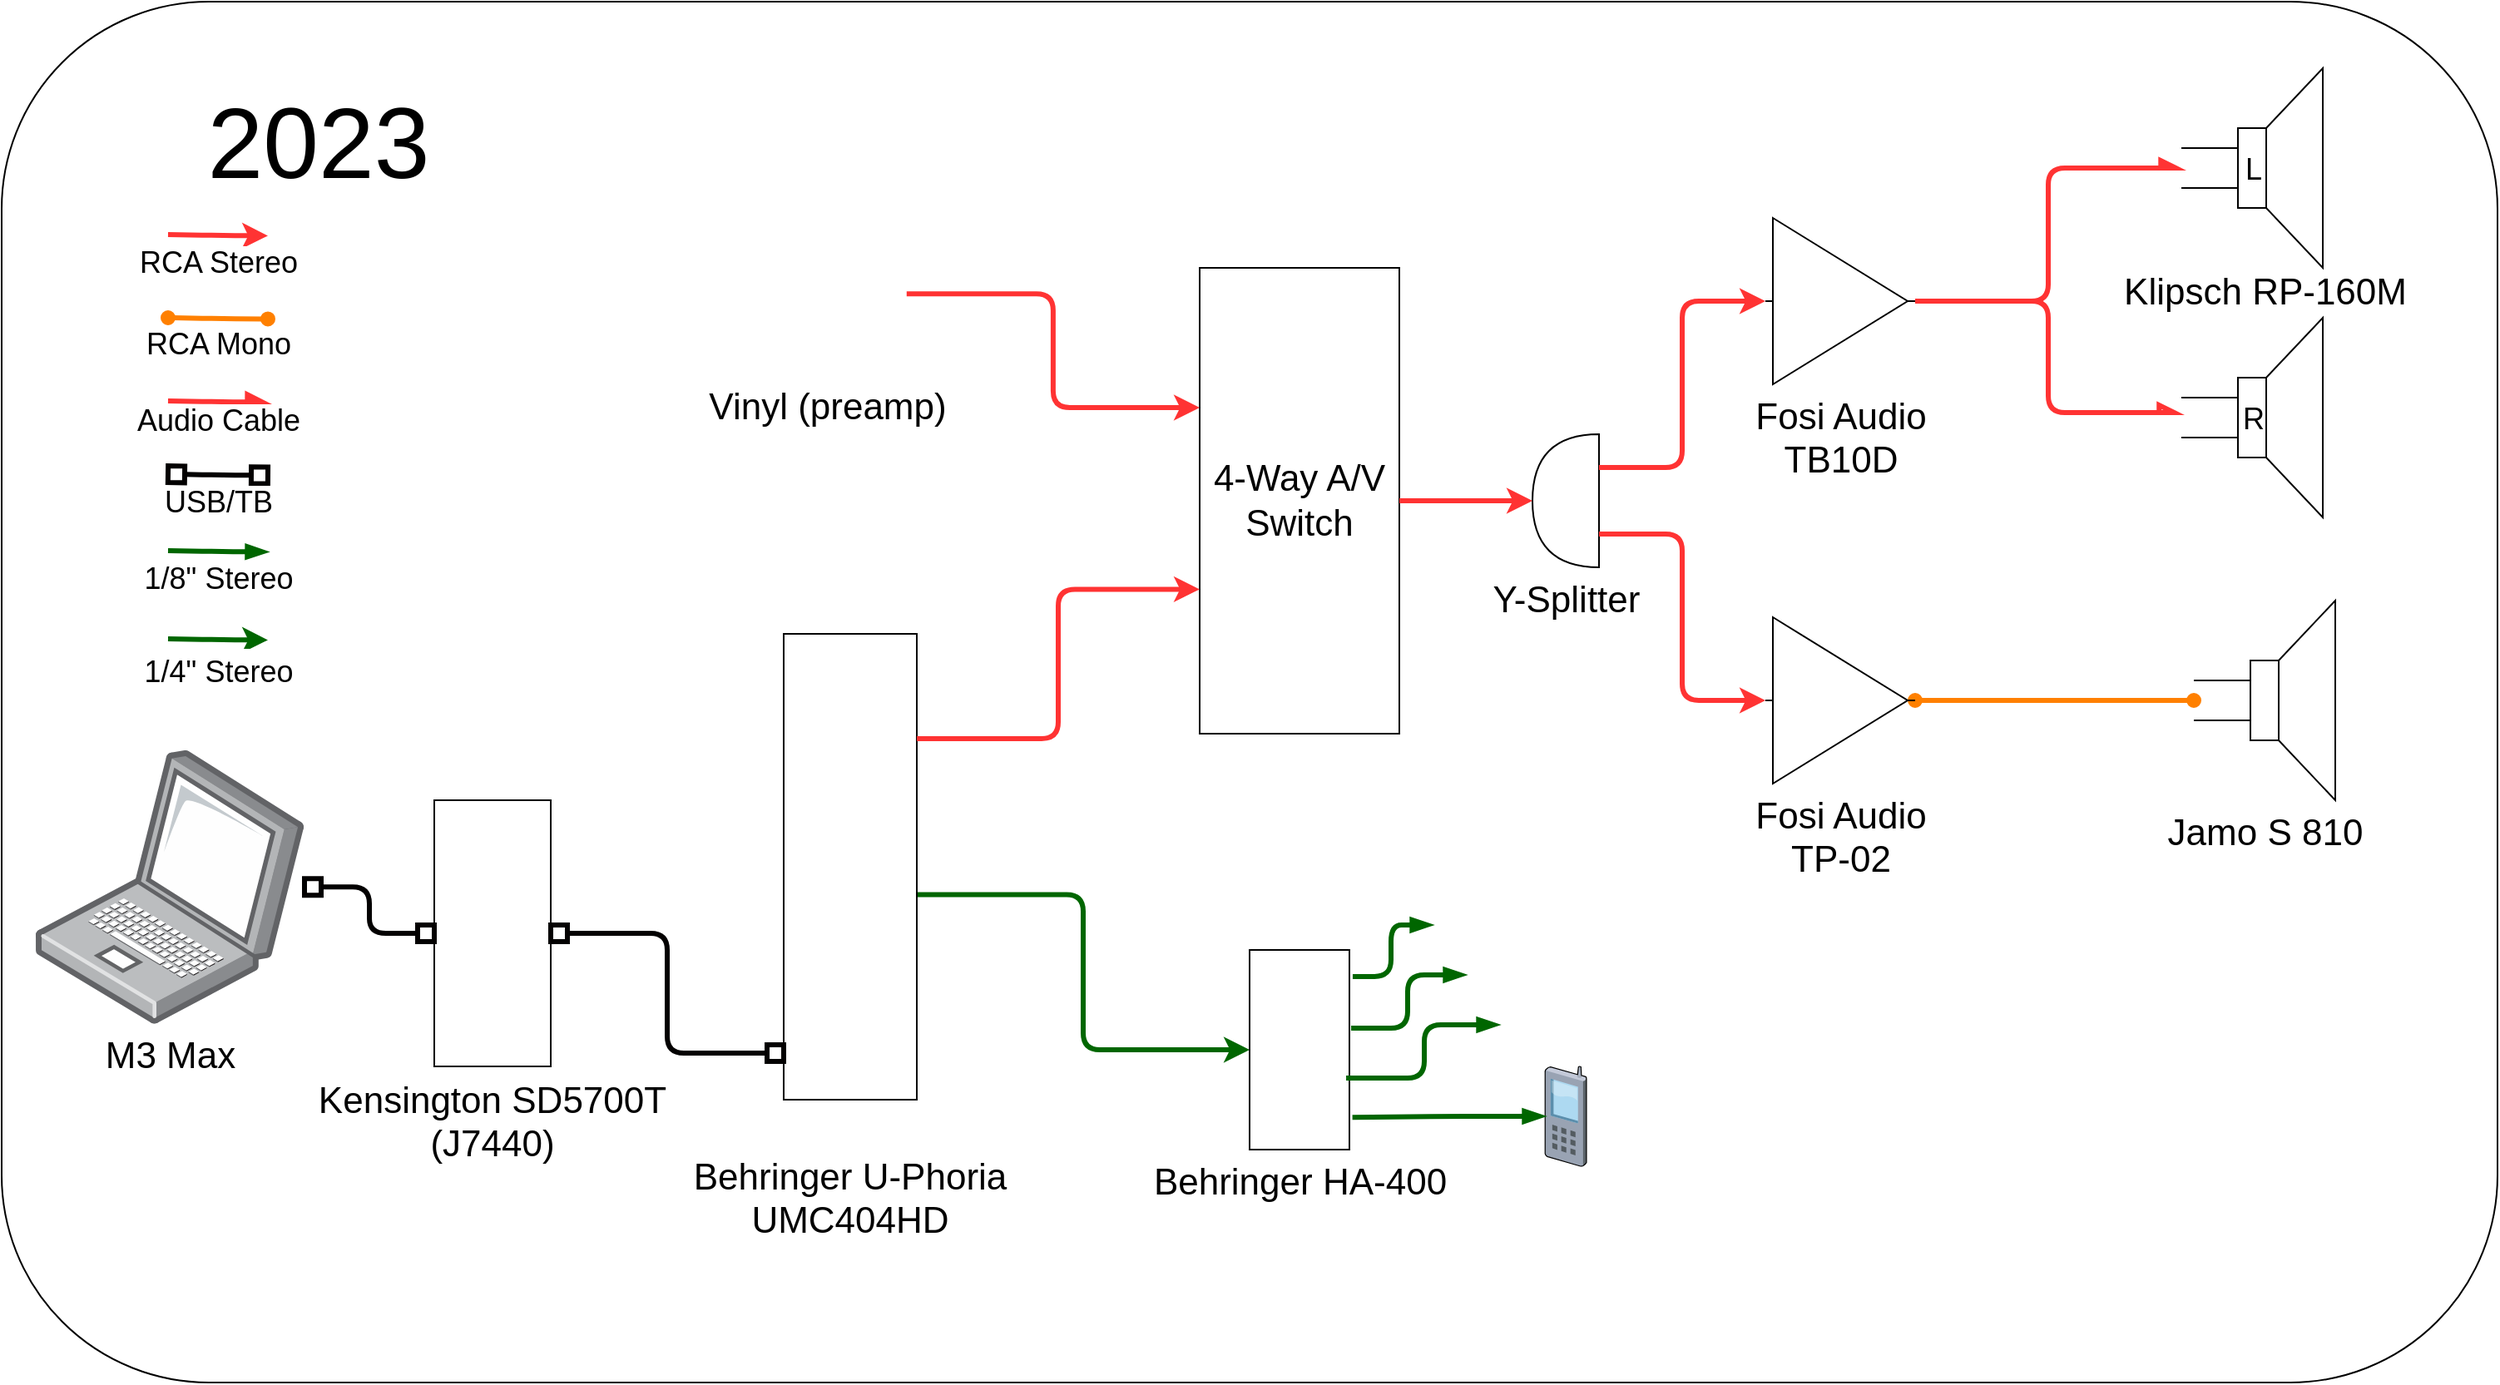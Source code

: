 <mxfile version="24.6.4" type="device">
  <diagram name="Page-1" id="NWOCkmG05eEIsASufu92">
    <mxGraphModel dx="2737" dy="2367" grid="1" gridSize="10" guides="1" tooltips="1" connect="1" arrows="1" fold="1" page="1" pageScale="1" pageWidth="850" pageHeight="1100" math="0" shadow="0">
      <root>
        <mxCell id="0" />
        <mxCell id="1" parent="0" />
        <mxCell id="rRClW2HSh6EuxYC9Cl2P-72" value="" style="rounded=1;whiteSpace=wrap;html=1;pointerEvents=0;align=center;verticalAlign=top;fontFamily=Helvetica;fontSize=12;movable=0;resizable=0;rotatable=0;deletable=0;editable=0;locked=1;connectable=0;" vertex="1" parent="1">
          <mxGeometry x="-850" y="-1100" width="1500" height="830" as="geometry" />
        </mxCell>
        <mxCell id="rRClW2HSh6EuxYC9Cl2P-15" value="" style="group;fontSize=22;" vertex="1" connectable="0" parent="1">
          <mxGeometry x="-420" y="-990" width="150" height="140" as="geometry" />
        </mxCell>
        <mxCell id="rRClW2HSh6EuxYC9Cl2P-10" value="Vinyl (preamp)" style="shape=image;html=1;verticalAlign=top;verticalLabelPosition=bottom;labelBackgroundColor=#ffffff;imageAspect=0;aspect=fixed;image=https://cdn2.iconfinder.com/data/icons/80-s-stuffs-outline/74/Asset_8-128.png;fontSize=22;" vertex="1" parent="rRClW2HSh6EuxYC9Cl2P-15">
          <mxGeometry x="17.647" y="17.5" width="96.25" height="96.25" as="geometry" />
        </mxCell>
        <mxCell id="rRClW2HSh6EuxYC9Cl2P-19" style="edgeStyle=orthogonalEdgeStyle;rounded=1;orthogonalLoop=1;jettySize=auto;html=1;strokeWidth=3;strokeColor=#FF3333;endArrow=async;endFill=1;curved=0;fontSize=22;" edge="1" parent="1" source="rRClW2HSh6EuxYC9Cl2P-18" target="rRClW2HSh6EuxYC9Cl2P-16">
          <mxGeometry relative="1" as="geometry" />
        </mxCell>
        <mxCell id="rRClW2HSh6EuxYC9Cl2P-18" value="Fosi Audio&lt;div&gt;TB10D&lt;/div&gt;" style="verticalLabelPosition=bottom;shadow=0;dashed=0;align=center;html=1;verticalAlign=top;shape=mxgraph.electrical.abstract.amplifier;labelPosition=center;fontSize=22;" vertex="1" parent="1">
          <mxGeometry x="210" y="-970" width="90" height="100" as="geometry" />
        </mxCell>
        <mxCell id="rRClW2HSh6EuxYC9Cl2P-20" style="edgeStyle=orthogonalEdgeStyle;rounded=1;orthogonalLoop=1;jettySize=auto;html=1;entryX=-0.012;entryY=0.475;entryDx=0;entryDy=0;entryPerimeter=0;strokeWidth=3;strokeColor=#FF3333;endArrow=async;endFill=0;curved=0;fontSize=22;" edge="1" parent="1" source="rRClW2HSh6EuxYC9Cl2P-18" target="rRClW2HSh6EuxYC9Cl2P-17">
          <mxGeometry relative="1" as="geometry" />
        </mxCell>
        <mxCell id="rRClW2HSh6EuxYC9Cl2P-26" value="" style="group;fontSize=22;" vertex="1" connectable="0" parent="1">
          <mxGeometry x="450" y="-1060" width="155" height="270" as="geometry" />
        </mxCell>
        <mxCell id="rRClW2HSh6EuxYC9Cl2P-16" value="&lt;font style=&quot;font-size: 18px;&quot;&gt;L&lt;/font&gt;" style="pointerEvents=1;verticalLabelPosition=middle;shadow=0;dashed=0;align=center;html=1;verticalAlign=middle;shape=mxgraph.electrical.electro-mechanical.loudspeaker;labelPosition=center;fontSize=22;" vertex="1" parent="rRClW2HSh6EuxYC9Cl2P-26">
          <mxGeometry x="10" width="85" height="120" as="geometry" />
        </mxCell>
        <mxCell id="rRClW2HSh6EuxYC9Cl2P-17" value="&lt;font style=&quot;font-size: 18px;&quot;&gt;R&lt;/font&gt;" style="pointerEvents=1;verticalLabelPosition=middle;shadow=0;dashed=0;align=center;html=1;verticalAlign=middle;shape=mxgraph.electrical.electro-mechanical.loudspeaker;labelPosition=center;fontSize=22;" vertex="1" parent="rRClW2HSh6EuxYC9Cl2P-26">
          <mxGeometry x="10" y="150" width="85" height="120" as="geometry" />
        </mxCell>
        <mxCell id="rRClW2HSh6EuxYC9Cl2P-25" value="Klipsch RP-160M" style="text;html=1;align=center;verticalAlign=middle;resizable=0;points=[];autosize=1;strokeColor=none;fillColor=none;fontSize=22;" vertex="1" parent="rRClW2HSh6EuxYC9Cl2P-26">
          <mxGeometry x="-35" y="115" width="190" height="40" as="geometry" />
        </mxCell>
        <mxCell id="rRClW2HSh6EuxYC9Cl2P-28" value="Jamo S 810" style="pointerEvents=1;verticalLabelPosition=bottom;shadow=0;dashed=0;align=center;html=1;verticalAlign=top;shape=mxgraph.electrical.electro-mechanical.loudspeaker;labelPosition=center;fontSize=22;" vertex="1" parent="1">
          <mxGeometry x="467.5" y="-740" width="85" height="120" as="geometry" />
        </mxCell>
        <mxCell id="rRClW2HSh6EuxYC9Cl2P-36" style="edgeStyle=orthogonalEdgeStyle;rounded=1;orthogonalLoop=1;jettySize=auto;html=1;strokeWidth=3;strokeColor=#FF8000;curved=0;fontSize=22;endArrow=oval;endFill=1;startArrow=oval;startFill=1;" edge="1" parent="1" source="rRClW2HSh6EuxYC9Cl2P-33" target="rRClW2HSh6EuxYC9Cl2P-28">
          <mxGeometry relative="1" as="geometry" />
        </mxCell>
        <mxCell id="rRClW2HSh6EuxYC9Cl2P-33" value="Fosi Audio&lt;div&gt;TP-02&lt;/div&gt;" style="verticalLabelPosition=bottom;shadow=0;dashed=0;align=center;html=1;verticalAlign=top;shape=mxgraph.electrical.abstract.amplifier;labelPosition=center;fontSize=22;" vertex="1" parent="1">
          <mxGeometry x="210" y="-730" width="90" height="100" as="geometry" />
        </mxCell>
        <mxCell id="rRClW2HSh6EuxYC9Cl2P-43" value="4-Way A/V Switch" style="whiteSpace=wrap;html=1;pointerEvents=0;align=center;verticalAlign=middle;fontFamily=Helvetica;fontSize=22;points=[[0,0.08,0,0,0],[0,0.15,0,0,0],[0,0.3,0,0,0],[0,0.37,0,0,0],[0,0.62,0,0,0],[0,0.69,0,0,0],[0,0.83,0,0,0],[0,0.9,0,0,0],[1,0.44,0,0,0],[1,0.56,0,0,0]];labelPosition=center;verticalLabelPosition=middle;" vertex="1" parent="1">
          <mxGeometry x="-130" y="-940" width="120" height="280" as="geometry" />
        </mxCell>
        <mxCell id="rRClW2HSh6EuxYC9Cl2P-46" value="Y-Splitter" style="shape=or;html=1;pointerEvents=0;align=center;verticalAlign=top;fontFamily=Helvetica;fontSize=22;direction=west;labelPosition=center;verticalLabelPosition=bottom;" vertex="1" parent="1">
          <mxGeometry x="70" y="-840" width="40" height="80" as="geometry" />
        </mxCell>
        <mxCell id="rRClW2HSh6EuxYC9Cl2P-48" style="edgeStyle=orthogonalEdgeStyle;shape=connector;curved=0;rounded=1;orthogonalLoop=1;jettySize=auto;html=1;entryX=1;entryY=0.5;entryDx=0;entryDy=0;entryPerimeter=0;strokeColor=#FF3333;strokeWidth=3;align=center;verticalAlign=middle;fontFamily=Helvetica;fontSize=22;fontColor=default;labelBackgroundColor=default;endArrow=classic;" edge="1" parent="1" source="rRClW2HSh6EuxYC9Cl2P-43" target="rRClW2HSh6EuxYC9Cl2P-46">
          <mxGeometry relative="1" as="geometry" />
        </mxCell>
        <mxCell id="rRClW2HSh6EuxYC9Cl2P-50" style="edgeStyle=orthogonalEdgeStyle;shape=connector;curved=0;rounded=1;orthogonalLoop=1;jettySize=auto;html=1;exitX=0;exitY=0.75;exitDx=0;exitDy=0;exitPerimeter=0;entryX=0;entryY=0.5;entryDx=0;entryDy=0;entryPerimeter=0;strokeColor=#FF3333;strokeWidth=3;align=center;verticalAlign=middle;fontFamily=Helvetica;fontSize=22;fontColor=default;labelBackgroundColor=default;endArrow=classic;" edge="1" parent="1" source="rRClW2HSh6EuxYC9Cl2P-46" target="rRClW2HSh6EuxYC9Cl2P-18">
          <mxGeometry relative="1" as="geometry" />
        </mxCell>
        <mxCell id="rRClW2HSh6EuxYC9Cl2P-51" style="edgeStyle=orthogonalEdgeStyle;shape=connector;curved=0;rounded=1;orthogonalLoop=1;jettySize=auto;html=1;exitX=0;exitY=0.25;exitDx=0;exitDy=0;exitPerimeter=0;entryX=0;entryY=0.5;entryDx=0;entryDy=0;entryPerimeter=0;strokeColor=#FF3333;strokeWidth=3;align=center;verticalAlign=middle;fontFamily=Helvetica;fontSize=22;fontColor=default;labelBackgroundColor=default;endArrow=classic;" edge="1" parent="1" source="rRClW2HSh6EuxYC9Cl2P-46" target="rRClW2HSh6EuxYC9Cl2P-33">
          <mxGeometry relative="1" as="geometry" />
        </mxCell>
        <mxCell id="rRClW2HSh6EuxYC9Cl2P-52" style="edgeStyle=orthogonalEdgeStyle;shape=connector;curved=0;rounded=1;orthogonalLoop=1;jettySize=auto;html=1;entryX=0;entryY=0.3;entryDx=0;entryDy=0;entryPerimeter=0;strokeColor=#FF3333;strokeWidth=3;align=center;verticalAlign=middle;fontFamily=Helvetica;fontSize=22;fontColor=default;labelBackgroundColor=default;endArrow=classic;" edge="1" parent="1" source="rRClW2HSh6EuxYC9Cl2P-10" target="rRClW2HSh6EuxYC9Cl2P-43">
          <mxGeometry relative="1" as="geometry" />
        </mxCell>
        <mxCell id="rRClW2HSh6EuxYC9Cl2P-57" style="edgeStyle=orthogonalEdgeStyle;shape=connector;curved=0;rounded=1;orthogonalLoop=1;jettySize=auto;html=1;exitX=1;exitY=0.56;exitDx=0;exitDy=0;exitPerimeter=0;entryX=0;entryY=0.5;entryDx=0;entryDy=0;strokeColor=#006600;strokeWidth=3;align=center;verticalAlign=middle;fontFamily=Helvetica;fontSize=22;fontColor=default;labelBackgroundColor=default;endArrow=classic;" edge="1" parent="1" source="rRClW2HSh6EuxYC9Cl2P-53" target="rRClW2HSh6EuxYC9Cl2P-56">
          <mxGeometry relative="1" as="geometry" />
        </mxCell>
        <mxCell id="rRClW2HSh6EuxYC9Cl2P-53" value="&#xa;Behringer U-Phoria&#xa;UMC404HD" style="pointerEvents=0;align=center;verticalAlign=top;fontFamily=Helvetica;fontSize=22;points=[[0,0.08,0,0,0],[0,0.15,0,0,0],[0,0.3,0,0,0],[0,0.37,0,0,0],[0,0.62,0,0,0],[0,0.69,0,0,0],[0,0.83,0,0,0],[0,0.9,0,0,0],[1,0.44,0,0,0],[1,0.56,0,0,0]];labelPosition=center;verticalLabelPosition=bottom;" vertex="1" parent="1">
          <mxGeometry x="-380" y="-720" width="80" height="280" as="geometry" />
        </mxCell>
        <mxCell id="rRClW2HSh6EuxYC9Cl2P-55" style="edgeStyle=orthogonalEdgeStyle;shape=connector;curved=0;rounded=1;orthogonalLoop=1;jettySize=auto;html=1;entryX=0;entryY=0.69;entryDx=0;entryDy=0;entryPerimeter=0;strokeColor=#FF3333;strokeWidth=3;align=center;verticalAlign=middle;fontFamily=Helvetica;fontSize=22;fontColor=default;labelBackgroundColor=default;endArrow=classic;exitX=1;exitY=0.225;exitDx=0;exitDy=0;exitPerimeter=0;" edge="1" parent="1" source="rRClW2HSh6EuxYC9Cl2P-53" target="rRClW2HSh6EuxYC9Cl2P-43">
          <mxGeometry relative="1" as="geometry">
            <mxPoint x="-280" y="-620" as="sourcePoint" />
          </mxGeometry>
        </mxCell>
        <mxCell id="rRClW2HSh6EuxYC9Cl2P-56" value="Behringer HA-400" style="rounded=0;html=1;pointerEvents=0;align=center;verticalAlign=top;fontFamily=Helvetica;fontSize=22;labelPosition=center;verticalLabelPosition=bottom;" vertex="1" parent="1">
          <mxGeometry x="-100" y="-530" width="60" height="120" as="geometry" />
        </mxCell>
        <mxCell id="rRClW2HSh6EuxYC9Cl2P-58" value="" style="shape=image;html=1;verticalAlign=top;verticalLabelPosition=bottom;labelBackgroundColor=#ffffff;imageAspect=0;aspect=fixed;image=https://cdn4.iconfinder.com/data/icons/ionicons/512/icon-headphone-128.png;pointerEvents=0;align=center;fontFamily=Helvetica;fontSize=22;fontColor=default;fillColor=none;gradientColor=none;" vertex="1" parent="1">
          <mxGeometry x="10" y="-560" width="30" height="30" as="geometry" />
        </mxCell>
        <mxCell id="rRClW2HSh6EuxYC9Cl2P-59" style="edgeStyle=orthogonalEdgeStyle;shape=connector;curved=0;rounded=1;orthogonalLoop=1;jettySize=auto;html=1;entryX=1.033;entryY=0.133;entryDx=0;entryDy=0;entryPerimeter=0;strokeColor=#006600;strokeWidth=3;align=center;verticalAlign=middle;fontFamily=Helvetica;fontSize=22;fontColor=default;labelBackgroundColor=default;endArrow=none;endFill=0;startArrow=blockThin;startFill=1;" edge="1" parent="1" source="rRClW2HSh6EuxYC9Cl2P-58" target="rRClW2HSh6EuxYC9Cl2P-56">
          <mxGeometry relative="1" as="geometry" />
        </mxCell>
        <mxCell id="rRClW2HSh6EuxYC9Cl2P-60" value="" style="shape=image;html=1;verticalAlign=top;verticalLabelPosition=bottom;labelBackgroundColor=#ffffff;imageAspect=0;aspect=fixed;image=https://cdn4.iconfinder.com/data/icons/ionicons/512/icon-headphone-128.png;pointerEvents=0;align=center;fontFamily=Helvetica;fontSize=22;fontColor=default;fillColor=none;gradientColor=none;" vertex="1" parent="1">
          <mxGeometry x="30" y="-530" width="30" height="30" as="geometry" />
        </mxCell>
        <mxCell id="rRClW2HSh6EuxYC9Cl2P-61" value="" style="shape=image;html=1;verticalAlign=top;verticalLabelPosition=bottom;labelBackgroundColor=#ffffff;imageAspect=0;aspect=fixed;image=https://cdn4.iconfinder.com/data/icons/ionicons/512/icon-headphone-128.png;pointerEvents=0;align=center;fontFamily=Helvetica;fontSize=22;fontColor=default;fillColor=none;gradientColor=none;" vertex="1" parent="1">
          <mxGeometry x="50" y="-500" width="30" height="30" as="geometry" />
        </mxCell>
        <mxCell id="rRClW2HSh6EuxYC9Cl2P-63" style="edgeStyle=orthogonalEdgeStyle;shape=connector;curved=0;rounded=1;orthogonalLoop=1;jettySize=auto;html=1;entryX=1.017;entryY=0.392;entryDx=0;entryDy=0;entryPerimeter=0;strokeColor=#006600;strokeWidth=3;align=center;verticalAlign=middle;fontFamily=Helvetica;fontSize=22;fontColor=default;labelBackgroundColor=default;endArrow=none;endFill=0;startArrow=blockThin;startFill=1;" edge="1" parent="1" source="rRClW2HSh6EuxYC9Cl2P-60" target="rRClW2HSh6EuxYC9Cl2P-56">
          <mxGeometry relative="1" as="geometry" />
        </mxCell>
        <mxCell id="rRClW2HSh6EuxYC9Cl2P-64" style="edgeStyle=orthogonalEdgeStyle;shape=connector;curved=0;rounded=1;orthogonalLoop=1;jettySize=auto;html=1;entryX=0.967;entryY=0.642;entryDx=0;entryDy=0;entryPerimeter=0;strokeColor=#006600;strokeWidth=3;align=center;verticalAlign=middle;fontFamily=Helvetica;fontSize=22;fontColor=default;labelBackgroundColor=default;endArrow=none;endFill=0;startArrow=blockThin;startFill=1;" edge="1" parent="1" source="rRClW2HSh6EuxYC9Cl2P-61" target="rRClW2HSh6EuxYC9Cl2P-56">
          <mxGeometry relative="1" as="geometry" />
        </mxCell>
        <mxCell id="rRClW2HSh6EuxYC9Cl2P-68" value="" style="group;fontSize=22;" vertex="1" connectable="0" parent="1">
          <mxGeometry x="-590" y="-620" width="70" height="160" as="geometry" />
        </mxCell>
        <mxCell id="rRClW2HSh6EuxYC9Cl2P-66" value="Kensington SD5700T&#xa;(J7440)" style="rounded=0;pointerEvents=0;align=center;verticalAlign=top;fontFamily=Helvetica;fontSize=22;labelPosition=center;verticalLabelPosition=bottom;" vertex="1" parent="rRClW2HSh6EuxYC9Cl2P-68">
          <mxGeometry width="70" height="160" as="geometry" />
        </mxCell>
        <mxCell id="rRClW2HSh6EuxYC9Cl2P-67" value="" style="shape=image;html=1;verticalAlign=top;verticalLabelPosition=bottom;labelBackgroundColor=#ffffff;imageAspect=0;aspect=fixed;image=https://cdn3.iconfinder.com/data/icons/energy-and-power-glyph-24-px/24/Bolt_flashlight_lightning_power_thunder-128.png;rounded=0;pointerEvents=0;strokeColor=default;align=center;fontFamily=Helvetica;fontSize=22;fontColor=default;fillColor=default;" vertex="1" parent="rRClW2HSh6EuxYC9Cl2P-68">
          <mxGeometry x="5" y="60" width="60" height="60" as="geometry" />
        </mxCell>
        <mxCell id="rRClW2HSh6EuxYC9Cl2P-69" style="edgeStyle=orthogonalEdgeStyle;shape=connector;curved=0;rounded=1;orthogonalLoop=1;jettySize=auto;html=1;entryX=0;entryY=0.9;entryDx=0;entryDy=0;entryPerimeter=0;strokeColor=#030101;strokeWidth=3;align=center;verticalAlign=middle;fontFamily=Helvetica;fontSize=22;fontColor=default;labelBackgroundColor=default;endArrow=box;endFill=0;startArrow=box;startFill=0;" edge="1" parent="1" source="rRClW2HSh6EuxYC9Cl2P-66" target="rRClW2HSh6EuxYC9Cl2P-53">
          <mxGeometry relative="1" as="geometry" />
        </mxCell>
        <mxCell id="rRClW2HSh6EuxYC9Cl2P-71" style="edgeStyle=orthogonalEdgeStyle;shape=connector;curved=0;rounded=1;orthogonalLoop=1;jettySize=auto;html=1;entryX=0;entryY=0.5;entryDx=0;entryDy=0;strokeColor=#030101;strokeWidth=3;align=center;verticalAlign=middle;fontFamily=Helvetica;fontSize=22;fontColor=default;labelBackgroundColor=default;endArrow=box;endFill=0;startArrow=box;startFill=0;" edge="1" parent="1" source="rRClW2HSh6EuxYC9Cl2P-70" target="rRClW2HSh6EuxYC9Cl2P-66">
          <mxGeometry relative="1" as="geometry" />
        </mxCell>
        <mxCell id="rRClW2HSh6EuxYC9Cl2P-70" value="M3 Max" style="image;points=[];aspect=fixed;html=1;align=center;shadow=0;dashed=0;image=img/lib/allied_telesis/computer_and_terminals/Laptop.svg;rounded=0;pointerEvents=0;strokeColor=default;verticalAlign=top;fontFamily=Helvetica;fontSize=22;fontColor=default;fillColor=default;" vertex="1" parent="1">
          <mxGeometry x="-830" y="-650.0" width="162" height="164.31" as="geometry" />
        </mxCell>
        <mxCell id="rRClW2HSh6EuxYC9Cl2P-73" value="&lt;font style=&quot;font-size: 60px;&quot;&gt;2023&lt;/font&gt;" style="text;html=1;align=center;verticalAlign=middle;resizable=0;points=[];autosize=1;strokeColor=none;fillColor=none;fontFamily=Helvetica;fontSize=22;fontColor=default;" vertex="1" parent="1">
          <mxGeometry x="-740" y="-1060" width="160" height="90" as="geometry" />
        </mxCell>
        <mxCell id="rRClW2HSh6EuxYC9Cl2P-227" value="" style="verticalLabelPosition=bottom;sketch=0;aspect=fixed;html=1;verticalAlign=top;strokeColor=none;align=center;outlineConnect=0;shape=mxgraph.citrix.cell_phone;rounded=0;pointerEvents=0;fontFamily=Helvetica;fontSize=12;fontColor=default;fillColor=default;" vertex="1" parent="1">
          <mxGeometry x="77.5" y="-460" width="25" height="60" as="geometry" />
        </mxCell>
        <mxCell id="rRClW2HSh6EuxYC9Cl2P-228" style="edgeStyle=orthogonalEdgeStyle;shape=connector;curved=0;rounded=1;orthogonalLoop=1;jettySize=auto;html=1;entryX=1.03;entryY=0.839;entryDx=0;entryDy=0;entryPerimeter=0;strokeColor=#006600;strokeWidth=3;align=center;verticalAlign=middle;fontFamily=Helvetica;fontSize=12;fontColor=default;labelBackgroundColor=default;endArrow=none;endFill=0;startArrow=blockThin;startFill=1;" edge="1" parent="1" source="rRClW2HSh6EuxYC9Cl2P-227" target="rRClW2HSh6EuxYC9Cl2P-56">
          <mxGeometry relative="1" as="geometry" />
        </mxCell>
        <mxCell id="rRClW2HSh6EuxYC9Cl2P-229" value="" style="endArrow=classic;html=1;rounded=1;strokeColor=#FF3333;strokeWidth=3;align=center;verticalAlign=middle;fontFamily=Helvetica;fontSize=12;fontColor=default;labelBackgroundColor=default;edgeStyle=orthogonalEdgeStyle;curved=0;" edge="1" parent="1">
          <mxGeometry width="50" height="50" relative="1" as="geometry">
            <mxPoint x="-750" y="-960" as="sourcePoint" />
            <mxPoint x="-690" y="-959.26" as="targetPoint" />
          </mxGeometry>
        </mxCell>
        <mxCell id="rRClW2HSh6EuxYC9Cl2P-230" value="&lt;font style=&quot;font-size: 18px;&quot;&gt;RCA Stereo&lt;/font&gt;" style="edgeLabel;html=1;align=center;verticalAlign=middle;resizable=0;points=[];rounded=0;pointerEvents=0;strokeColor=default;fontFamily=Helvetica;fontSize=12;fontColor=default;fillColor=default;" vertex="1" connectable="0" parent="rRClW2HSh6EuxYC9Cl2P-229">
          <mxGeometry x="0.459" relative="1" as="geometry">
            <mxPoint x="-14" y="16" as="offset" />
          </mxGeometry>
        </mxCell>
        <mxCell id="rRClW2HSh6EuxYC9Cl2P-231" value="" style="endArrow=oval;html=1;rounded=1;strokeColor=#FF8000;strokeWidth=3;align=center;verticalAlign=middle;fontFamily=Helvetica;fontSize=12;fontColor=default;labelBackgroundColor=default;edgeStyle=orthogonalEdgeStyle;curved=0;startArrow=oval;startFill=1;endFill=1;" edge="1" parent="1">
          <mxGeometry width="50" height="50" relative="1" as="geometry">
            <mxPoint x="-750" y="-910" as="sourcePoint" />
            <mxPoint x="-690" y="-909.26" as="targetPoint" />
          </mxGeometry>
        </mxCell>
        <mxCell id="rRClW2HSh6EuxYC9Cl2P-232" value="&lt;font style=&quot;font-size: 18px;&quot;&gt;RCA Mono&lt;/font&gt;" style="edgeLabel;html=1;align=center;verticalAlign=middle;resizable=0;points=[];rounded=0;pointerEvents=0;strokeColor=default;fontFamily=Helvetica;fontSize=12;fontColor=default;fillColor=default;" vertex="1" connectable="0" parent="rRClW2HSh6EuxYC9Cl2P-231">
          <mxGeometry x="0.459" relative="1" as="geometry">
            <mxPoint x="-14" y="15" as="offset" />
          </mxGeometry>
        </mxCell>
        <mxCell id="rRClW2HSh6EuxYC9Cl2P-234" value="" style="endArrow=async;html=1;rounded=1;strokeColor=#FF3333;strokeWidth=3;align=center;verticalAlign=middle;fontFamily=Helvetica;fontSize=12;fontColor=default;labelBackgroundColor=default;edgeStyle=orthogonalEdgeStyle;curved=0;endFill=1;" edge="1" parent="1">
          <mxGeometry width="50" height="50" relative="1" as="geometry">
            <mxPoint x="-750" y="-860" as="sourcePoint" />
            <mxPoint x="-690" y="-859.26" as="targetPoint" />
          </mxGeometry>
        </mxCell>
        <mxCell id="rRClW2HSh6EuxYC9Cl2P-235" value="&lt;font style=&quot;font-size: 18px;&quot;&gt;Audio Cable&lt;/font&gt;" style="edgeLabel;html=1;align=center;verticalAlign=middle;resizable=0;points=[];rounded=0;pointerEvents=0;strokeColor=default;fontFamily=Helvetica;fontSize=12;fontColor=default;fillColor=default;" vertex="1" connectable="0" parent="rRClW2HSh6EuxYC9Cl2P-234">
          <mxGeometry x="0.459" relative="1" as="geometry">
            <mxPoint x="-14" y="11" as="offset" />
          </mxGeometry>
        </mxCell>
        <mxCell id="rRClW2HSh6EuxYC9Cl2P-236" value="" style="endArrow=box;html=1;rounded=1;strokeColor=#030101;strokeWidth=3;align=center;verticalAlign=middle;fontFamily=Helvetica;fontSize=12;fontColor=default;labelBackgroundColor=default;edgeStyle=orthogonalEdgeStyle;curved=0;endFill=0;startArrow=box;startFill=0;" edge="1" parent="1">
          <mxGeometry width="50" height="50" relative="1" as="geometry">
            <mxPoint x="-750" y="-816" as="sourcePoint" />
            <mxPoint x="-690" y="-815.26" as="targetPoint" />
          </mxGeometry>
        </mxCell>
        <mxCell id="rRClW2HSh6EuxYC9Cl2P-237" value="&lt;font style=&quot;font-size: 18px;&quot;&gt;USB/TB&lt;/font&gt;" style="edgeLabel;html=1;align=center;verticalAlign=middle;resizable=0;points=[];rounded=0;pointerEvents=0;strokeColor=default;fontFamily=Helvetica;fontSize=12;fontColor=default;fillColor=default;" vertex="1" connectable="0" parent="rRClW2HSh6EuxYC9Cl2P-236">
          <mxGeometry x="0.459" relative="1" as="geometry">
            <mxPoint x="-14" y="16" as="offset" />
          </mxGeometry>
        </mxCell>
        <mxCell id="rRClW2HSh6EuxYC9Cl2P-238" value="" style="endArrow=blockThin;html=1;rounded=1;strokeColor=#006600;strokeWidth=3;align=center;verticalAlign=middle;fontFamily=Helvetica;fontSize=12;fontColor=default;labelBackgroundColor=default;edgeStyle=orthogonalEdgeStyle;curved=0;endFill=1;" edge="1" parent="1">
          <mxGeometry width="50" height="50" relative="1" as="geometry">
            <mxPoint x="-750" y="-770" as="sourcePoint" />
            <mxPoint x="-690" y="-769.26" as="targetPoint" />
          </mxGeometry>
        </mxCell>
        <mxCell id="rRClW2HSh6EuxYC9Cl2P-239" value="&lt;font style=&quot;font-size: 18px;&quot;&gt;1/8&quot; Stereo&lt;/font&gt;" style="edgeLabel;html=1;align=center;verticalAlign=middle;resizable=0;points=[];rounded=1;pointerEvents=0;strokeColor=#006600;fontFamily=Helvetica;fontSize=12;fontColor=default;fillColor=default;strokeWidth=3;labelBackgroundColor=default;" vertex="1" connectable="0" parent="rRClW2HSh6EuxYC9Cl2P-238">
          <mxGeometry x="0.459" relative="1" as="geometry">
            <mxPoint x="-14" y="16" as="offset" />
          </mxGeometry>
        </mxCell>
        <mxCell id="rRClW2HSh6EuxYC9Cl2P-240" value="" style="endArrow=classic;html=1;rounded=1;strokeColor=#006600;strokeWidth=3;align=center;verticalAlign=middle;fontFamily=Helvetica;fontSize=22;fontColor=default;labelBackgroundColor=default;edgeStyle=orthogonalEdgeStyle;curved=0;endFill=1;" edge="1" parent="1">
          <mxGeometry width="50" height="50" relative="1" as="geometry">
            <mxPoint x="-750" y="-717" as="sourcePoint" />
            <mxPoint x="-690" y="-716.26" as="targetPoint" />
          </mxGeometry>
        </mxCell>
        <mxCell id="rRClW2HSh6EuxYC9Cl2P-241" value="&lt;font style=&quot;font-size: 18px;&quot;&gt;1/4&quot; Stereo&lt;/font&gt;" style="edgeLabel;html=1;align=center;verticalAlign=middle;resizable=0;points=[];rounded=1;pointerEvents=0;strokeColor=#006600;fontFamily=Helvetica;fontSize=22;fontColor=default;fillColor=default;strokeWidth=3;labelBackgroundColor=default;" vertex="1" connectable="0" parent="rRClW2HSh6EuxYC9Cl2P-240">
          <mxGeometry x="0.459" relative="1" as="geometry">
            <mxPoint x="-14" y="18" as="offset" />
          </mxGeometry>
        </mxCell>
      </root>
    </mxGraphModel>
  </diagram>
</mxfile>
